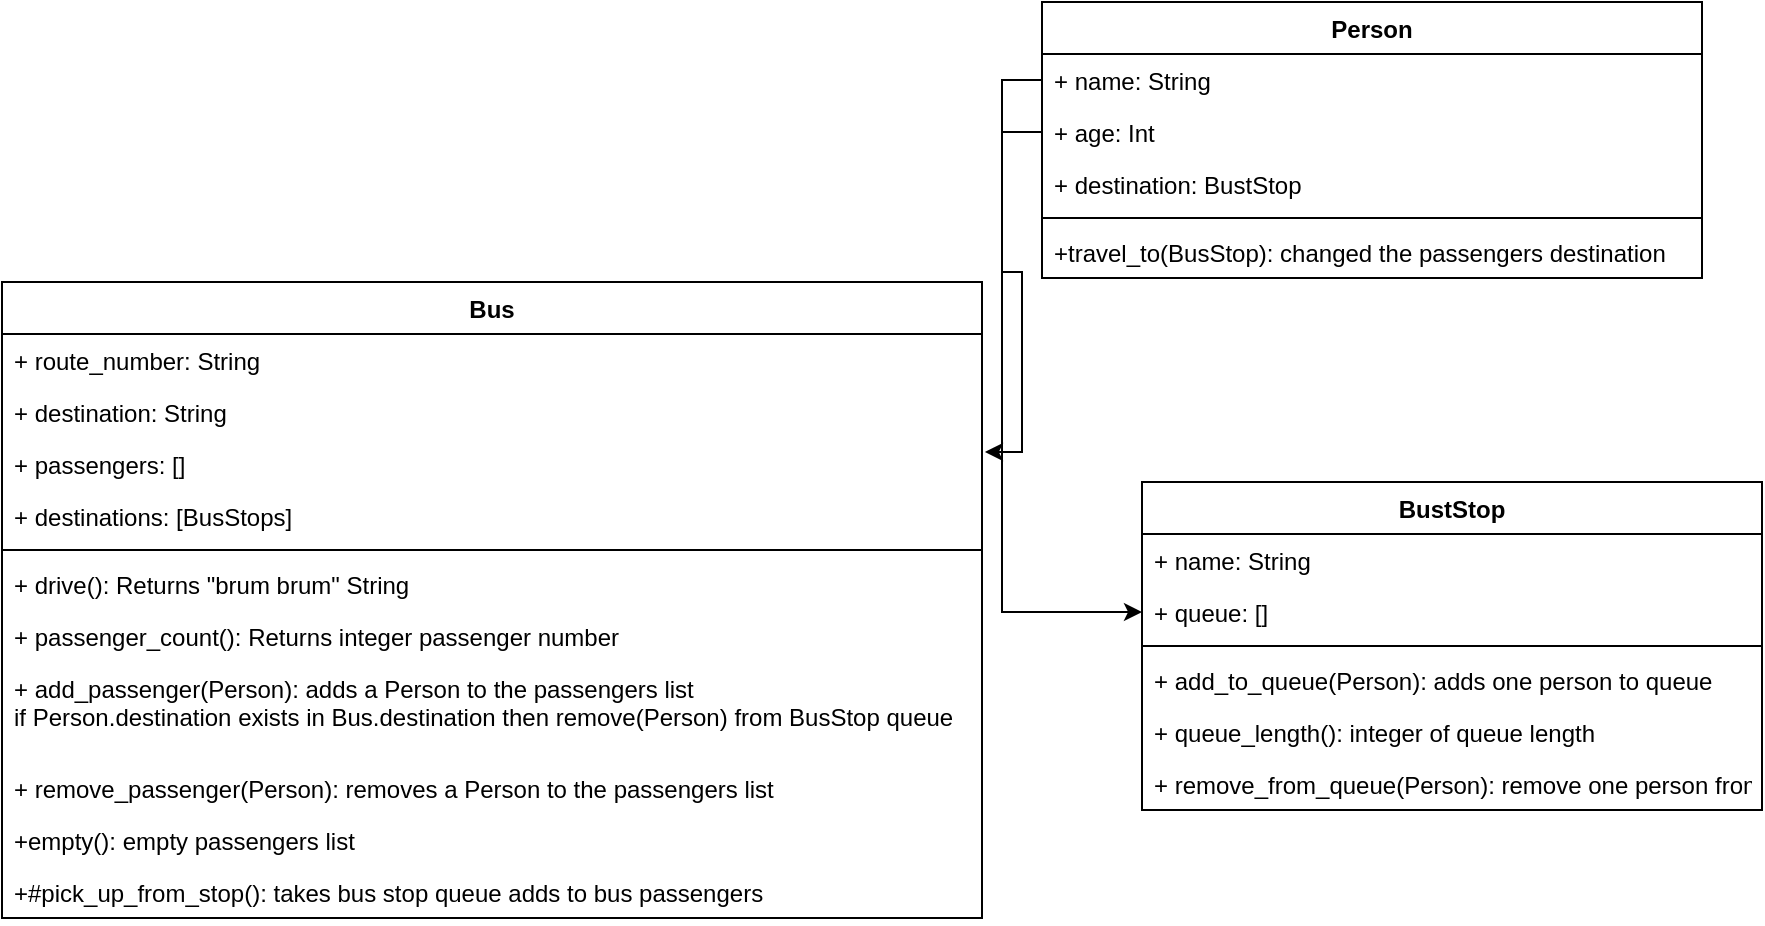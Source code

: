 <mxfile version="13.9.9" type="device"><diagram id="8T23cfKQqNau-uhKq3E_" name="Page-1"><mxGraphModel dx="946" dy="602" grid="1" gridSize="10" guides="1" tooltips="1" connect="1" arrows="1" fold="1" page="1" pageScale="1" pageWidth="827" pageHeight="1169" math="0" shadow="0"><root><mxCell id="0"/><mxCell id="1" parent="0"/><mxCell id="OSReoyFPWHzFteqpX4_T-5" value="Bus" style="swimlane;fontStyle=1;align=center;verticalAlign=top;childLayout=stackLayout;horizontal=1;startSize=26;horizontalStack=0;resizeParent=1;resizeParentMax=0;resizeLast=0;collapsible=1;marginBottom=0;" vertex="1" parent="1"><mxGeometry x="170" y="210" width="490" height="318" as="geometry"><mxRectangle x="330" y="270" width="100" height="26" as="alternateBounds"/></mxGeometry></mxCell><mxCell id="OSReoyFPWHzFteqpX4_T-6" value="+ route_number: String" style="text;strokeColor=none;fillColor=none;align=left;verticalAlign=top;spacingLeft=4;spacingRight=4;overflow=hidden;rotatable=0;points=[[0,0.5],[1,0.5]];portConstraint=eastwest;" vertex="1" parent="OSReoyFPWHzFteqpX4_T-5"><mxGeometry y="26" width="490" height="26" as="geometry"/></mxCell><mxCell id="OSReoyFPWHzFteqpX4_T-9" value="+ destination: String" style="text;strokeColor=none;fillColor=none;align=left;verticalAlign=top;spacingLeft=4;spacingRight=4;overflow=hidden;rotatable=0;points=[[0,0.5],[1,0.5]];portConstraint=eastwest;" vertex="1" parent="OSReoyFPWHzFteqpX4_T-5"><mxGeometry y="52" width="490" height="26" as="geometry"/></mxCell><mxCell id="OSReoyFPWHzFteqpX4_T-18" value="+ passengers: []" style="text;strokeColor=none;fillColor=none;align=left;verticalAlign=top;spacingLeft=4;spacingRight=4;overflow=hidden;rotatable=0;points=[[0,0.5],[1,0.5]];portConstraint=eastwest;" vertex="1" parent="OSReoyFPWHzFteqpX4_T-5"><mxGeometry y="78" width="490" height="26" as="geometry"/></mxCell><mxCell id="OSReoyFPWHzFteqpX4_T-34" value="+ destinations: [BusStops]" style="text;strokeColor=none;fillColor=none;align=left;verticalAlign=top;spacingLeft=4;spacingRight=4;overflow=hidden;rotatable=0;points=[[0,0.5],[1,0.5]];portConstraint=eastwest;" vertex="1" parent="OSReoyFPWHzFteqpX4_T-5"><mxGeometry y="104" width="490" height="26" as="geometry"/></mxCell><mxCell id="OSReoyFPWHzFteqpX4_T-7" value="" style="line;strokeWidth=1;fillColor=none;align=left;verticalAlign=middle;spacingTop=-1;spacingLeft=3;spacingRight=3;rotatable=0;labelPosition=right;points=[];portConstraint=eastwest;" vertex="1" parent="OSReoyFPWHzFteqpX4_T-5"><mxGeometry y="130" width="490" height="8" as="geometry"/></mxCell><mxCell id="OSReoyFPWHzFteqpX4_T-8" value="+ drive(): Returns &quot;brum brum&quot; String" style="text;strokeColor=none;fillColor=none;align=left;verticalAlign=top;spacingLeft=4;spacingRight=4;overflow=hidden;rotatable=0;points=[[0,0.5],[1,0.5]];portConstraint=eastwest;" vertex="1" parent="OSReoyFPWHzFteqpX4_T-5"><mxGeometry y="138" width="490" height="26" as="geometry"/></mxCell><mxCell id="OSReoyFPWHzFteqpX4_T-19" value="+ passenger_count(): Returns integer passenger number" style="text;strokeColor=none;fillColor=none;align=left;verticalAlign=top;spacingLeft=4;spacingRight=4;overflow=hidden;rotatable=0;points=[[0,0.5],[1,0.5]];portConstraint=eastwest;" vertex="1" parent="OSReoyFPWHzFteqpX4_T-5"><mxGeometry y="164" width="490" height="26" as="geometry"/></mxCell><mxCell id="OSReoyFPWHzFteqpX4_T-21" value="+ add_passenger(Person): adds a Person to the passengers list &#10;if Person.destination exists in Bus.destination then remove(Person) from BusStop queue" style="text;strokeColor=none;fillColor=none;align=left;verticalAlign=top;spacingLeft=4;spacingRight=4;overflow=hidden;rotatable=0;points=[[0,0.5],[1,0.5]];portConstraint=eastwest;" vertex="1" parent="OSReoyFPWHzFteqpX4_T-5"><mxGeometry y="190" width="490" height="50" as="geometry"/></mxCell><mxCell id="OSReoyFPWHzFteqpX4_T-23" value="+ remove_passenger(Person): removes a Person to the passengers list" style="text;strokeColor=none;fillColor=none;align=left;verticalAlign=top;spacingLeft=4;spacingRight=4;overflow=hidden;rotatable=0;points=[[0,0.5],[1,0.5]];portConstraint=eastwest;" vertex="1" parent="OSReoyFPWHzFteqpX4_T-5"><mxGeometry y="240" width="490" height="26" as="geometry"/></mxCell><mxCell id="OSReoyFPWHzFteqpX4_T-24" value="+empty(): empty passengers list" style="text;strokeColor=none;fillColor=none;align=left;verticalAlign=top;spacingLeft=4;spacingRight=4;overflow=hidden;rotatable=0;points=[[0,0.5],[1,0.5]];portConstraint=eastwest;" vertex="1" parent="OSReoyFPWHzFteqpX4_T-5"><mxGeometry y="266" width="490" height="26" as="geometry"/></mxCell><mxCell id="OSReoyFPWHzFteqpX4_T-30" value="+#pick_up_from_stop(): takes bus stop queue adds to bus passengers" style="text;strokeColor=none;fillColor=none;align=left;verticalAlign=top;spacingLeft=4;spacingRight=4;overflow=hidden;rotatable=0;points=[[0,0.5],[1,0.5]];portConstraint=eastwest;" vertex="1" parent="OSReoyFPWHzFteqpX4_T-5"><mxGeometry y="292" width="490" height="26" as="geometry"/></mxCell><mxCell id="OSReoyFPWHzFteqpX4_T-12" value="Person" style="swimlane;fontStyle=1;align=center;verticalAlign=top;childLayout=stackLayout;horizontal=1;startSize=26;horizontalStack=0;resizeParent=1;resizeParentMax=0;resizeLast=0;collapsible=1;marginBottom=0;" vertex="1" parent="1"><mxGeometry x="690" y="70" width="330" height="138" as="geometry"><mxRectangle x="330" y="270" width="100" height="26" as="alternateBounds"/></mxGeometry></mxCell><mxCell id="OSReoyFPWHzFteqpX4_T-13" value="+ name: String" style="text;strokeColor=none;fillColor=none;align=left;verticalAlign=top;spacingLeft=4;spacingRight=4;overflow=hidden;rotatable=0;points=[[0,0.5],[1,0.5]];portConstraint=eastwest;" vertex="1" parent="OSReoyFPWHzFteqpX4_T-12"><mxGeometry y="26" width="330" height="26" as="geometry"/></mxCell><mxCell id="OSReoyFPWHzFteqpX4_T-14" value="+ age: Int" style="text;strokeColor=none;fillColor=none;align=left;verticalAlign=top;spacingLeft=4;spacingRight=4;overflow=hidden;rotatable=0;points=[[0,0.5],[1,0.5]];portConstraint=eastwest;" vertex="1" parent="OSReoyFPWHzFteqpX4_T-12"><mxGeometry y="52" width="330" height="26" as="geometry"/></mxCell><mxCell id="OSReoyFPWHzFteqpX4_T-33" value="+ destination: BustStop" style="text;strokeColor=none;fillColor=none;align=left;verticalAlign=top;spacingLeft=4;spacingRight=4;overflow=hidden;rotatable=0;points=[[0,0.5],[1,0.5]];portConstraint=eastwest;" vertex="1" parent="OSReoyFPWHzFteqpX4_T-12"><mxGeometry y="78" width="330" height="26" as="geometry"/></mxCell><mxCell id="OSReoyFPWHzFteqpX4_T-15" value="" style="line;strokeWidth=1;fillColor=none;align=left;verticalAlign=middle;spacingTop=-1;spacingLeft=3;spacingRight=3;rotatable=0;labelPosition=right;points=[];portConstraint=eastwest;" vertex="1" parent="OSReoyFPWHzFteqpX4_T-12"><mxGeometry y="104" width="330" height="8" as="geometry"/></mxCell><mxCell id="OSReoyFPWHzFteqpX4_T-16" value="+travel_to(BusStop): changed the passengers destination " style="text;strokeColor=none;fillColor=none;align=left;verticalAlign=top;spacingLeft=4;spacingRight=4;overflow=hidden;rotatable=0;points=[[0,0.5],[1,0.5]];portConstraint=eastwest;" vertex="1" parent="OSReoyFPWHzFteqpX4_T-12"><mxGeometry y="112" width="330" height="26" as="geometry"/></mxCell><mxCell id="OSReoyFPWHzFteqpX4_T-22" style="edgeStyle=orthogonalEdgeStyle;rounded=0;orthogonalLoop=1;jettySize=auto;html=1;exitX=0;exitY=0.5;exitDx=0;exitDy=0;entryX=1.003;entryY=0.269;entryDx=0;entryDy=0;entryPerimeter=0;" edge="1" parent="1" source="OSReoyFPWHzFteqpX4_T-13" target="OSReoyFPWHzFteqpX4_T-18"><mxGeometry relative="1" as="geometry"/></mxCell><mxCell id="OSReoyFPWHzFteqpX4_T-25" value="BustStop" style="swimlane;fontStyle=1;align=center;verticalAlign=top;childLayout=stackLayout;horizontal=1;startSize=26;horizontalStack=0;resizeParent=1;resizeParentMax=0;resizeLast=0;collapsible=1;marginBottom=0;" vertex="1" parent="1"><mxGeometry x="740" y="310" width="310" height="164" as="geometry"/></mxCell><mxCell id="OSReoyFPWHzFteqpX4_T-26" value="+ name: String" style="text;strokeColor=none;fillColor=none;align=left;verticalAlign=top;spacingLeft=4;spacingRight=4;overflow=hidden;rotatable=0;points=[[0,0.5],[1,0.5]];portConstraint=eastwest;" vertex="1" parent="OSReoyFPWHzFteqpX4_T-25"><mxGeometry y="26" width="310" height="26" as="geometry"/></mxCell><mxCell id="OSReoyFPWHzFteqpX4_T-29" value="+ queue: []" style="text;strokeColor=none;fillColor=none;align=left;verticalAlign=top;spacingLeft=4;spacingRight=4;overflow=hidden;rotatable=0;points=[[0,0.5],[1,0.5]];portConstraint=eastwest;" vertex="1" parent="OSReoyFPWHzFteqpX4_T-25"><mxGeometry y="52" width="310" height="26" as="geometry"/></mxCell><mxCell id="OSReoyFPWHzFteqpX4_T-27" value="" style="line;strokeWidth=1;fillColor=none;align=left;verticalAlign=middle;spacingTop=-1;spacingLeft=3;spacingRight=3;rotatable=0;labelPosition=right;points=[];portConstraint=eastwest;" vertex="1" parent="OSReoyFPWHzFteqpX4_T-25"><mxGeometry y="78" width="310" height="8" as="geometry"/></mxCell><mxCell id="OSReoyFPWHzFteqpX4_T-28" value="+ add_to_queue(Person): adds one person to queue" style="text;strokeColor=none;fillColor=none;align=left;verticalAlign=top;spacingLeft=4;spacingRight=4;overflow=hidden;rotatable=0;points=[[0,0.5],[1,0.5]];portConstraint=eastwest;" vertex="1" parent="OSReoyFPWHzFteqpX4_T-25"><mxGeometry y="86" width="310" height="26" as="geometry"/></mxCell><mxCell id="OSReoyFPWHzFteqpX4_T-32" value="+ queue_length(): integer of queue length" style="text;strokeColor=none;fillColor=none;align=left;verticalAlign=top;spacingLeft=4;spacingRight=4;overflow=hidden;rotatable=0;points=[[0,0.5],[1,0.5]];portConstraint=eastwest;" vertex="1" parent="OSReoyFPWHzFteqpX4_T-25"><mxGeometry y="112" width="310" height="26" as="geometry"/></mxCell><mxCell id="OSReoyFPWHzFteqpX4_T-35" value="+ remove_from_queue(Person): remove one person from queue" style="text;strokeColor=none;fillColor=none;align=left;verticalAlign=top;spacingLeft=4;spacingRight=4;overflow=hidden;rotatable=0;points=[[0,0.5],[1,0.5]];portConstraint=eastwest;" vertex="1" parent="OSReoyFPWHzFteqpX4_T-25"><mxGeometry y="138" width="310" height="26" as="geometry"/></mxCell><mxCell id="OSReoyFPWHzFteqpX4_T-31" style="edgeStyle=orthogonalEdgeStyle;rounded=0;orthogonalLoop=1;jettySize=auto;html=1;exitX=0;exitY=0.5;exitDx=0;exitDy=0;" edge="1" parent="1" source="OSReoyFPWHzFteqpX4_T-14" target="OSReoyFPWHzFteqpX4_T-29"><mxGeometry relative="1" as="geometry"/></mxCell></root></mxGraphModel></diagram></mxfile>